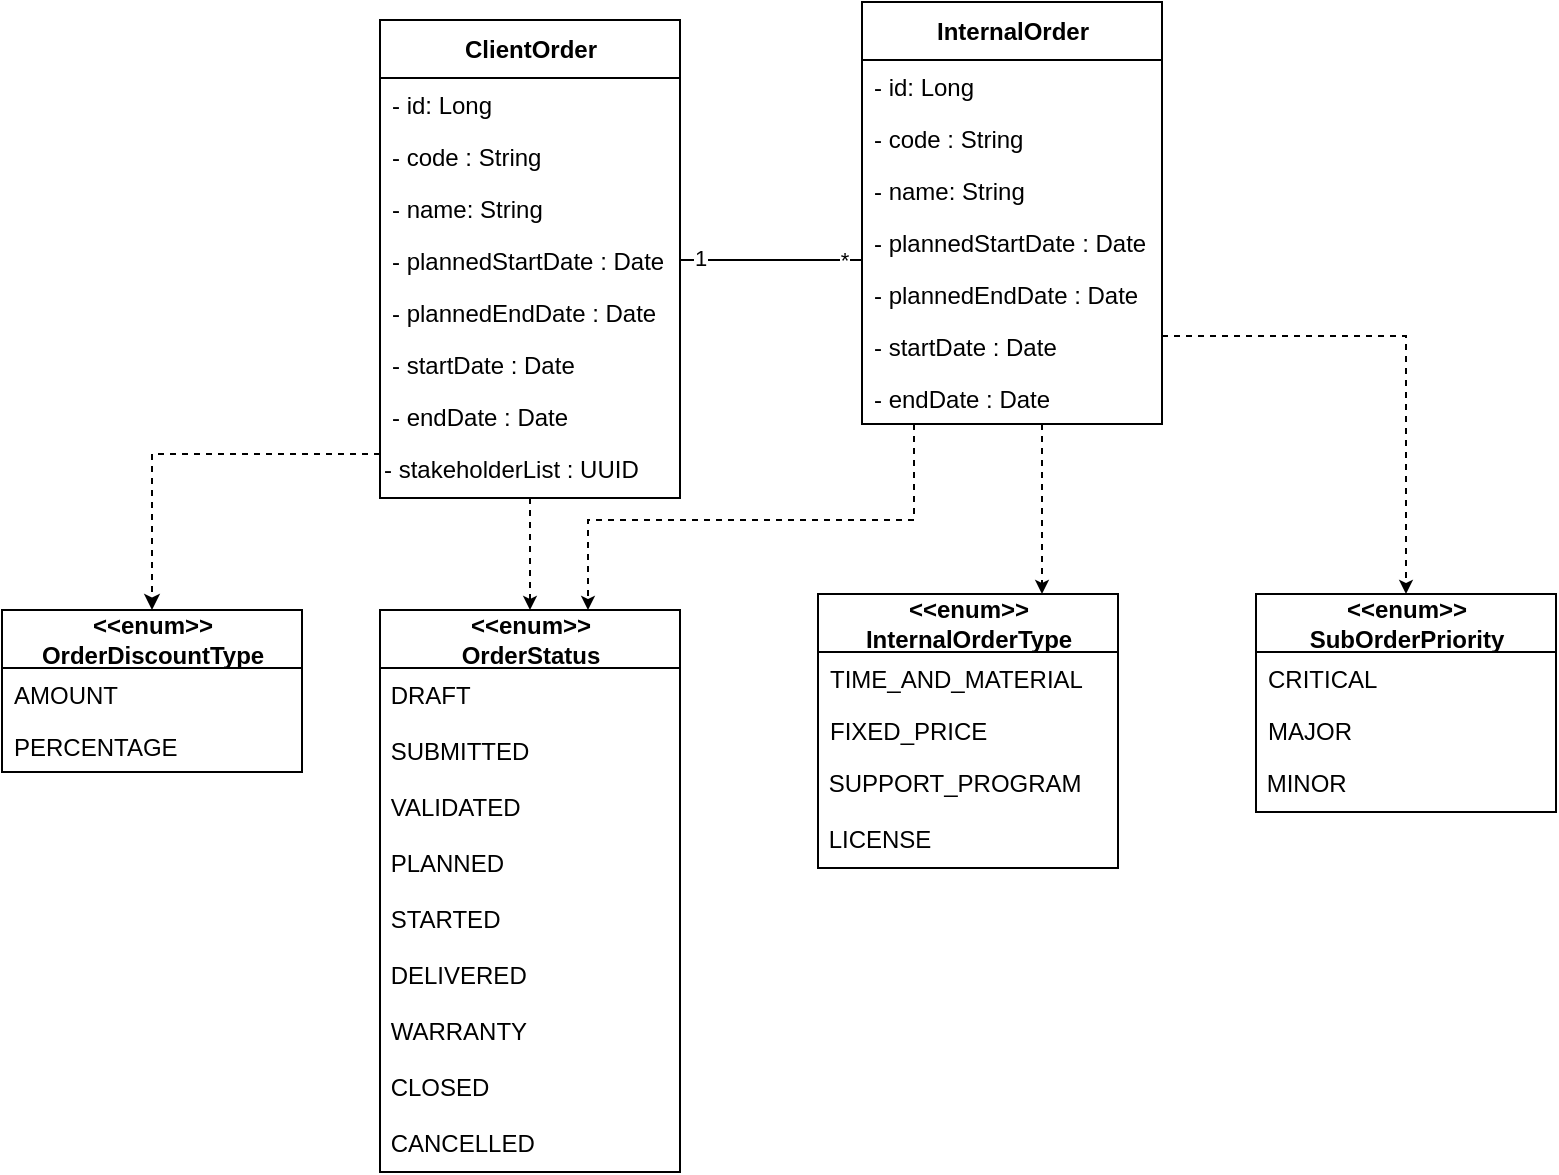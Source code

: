 <mxfile version="17.3.0" type="github">
  <diagram id="EuR3VpArMFBvW40rfFiC" name="Page-1">
    <mxGraphModel dx="850" dy="436" grid="0" gridSize="10" guides="1" tooltips="1" connect="1" arrows="1" fold="1" page="1" pageScale="1" pageWidth="827" pageHeight="1169" math="0" shadow="0">
      <root>
        <mxCell id="0" />
        <mxCell id="1" parent="0" />
        <mxCell id="rL0a_qPyrD0AK3357CQ7-1" value="&lt;b&gt;InternalOrder&lt;/b&gt;" style="swimlane;fontStyle=0;align=center;verticalAlign=middle;childLayout=stackLayout;horizontal=1;startSize=29;horizontalStack=0;resizeParent=1;resizeParentMax=0;resizeLast=0;collapsible=0;marginBottom=0;html=1;fontSize=12;labelPosition=center;verticalLabelPosition=middle;container=0;strokeColor=default;swimlaneLine=1;rounded=0;shadow=0;glass=0;sketch=0;perimeterSpacing=0;" parent="1" vertex="1">
          <mxGeometry x="453" y="203" width="150" height="211" as="geometry" />
        </mxCell>
        <mxCell id="rL0a_qPyrD0AK3357CQ7-2" value="- id: Long" style="text;strokeColor=none;fillColor=none;align=left;verticalAlign=top;spacingLeft=4;spacingRight=4;overflow=hidden;rotatable=0;points=[[0,0.5],[1,0.5]];portConstraint=eastwest;container=0;fontStyle=0" parent="rL0a_qPyrD0AK3357CQ7-1" vertex="1">
          <mxGeometry y="29" width="150" height="26" as="geometry" />
        </mxCell>
        <mxCell id="rL0a_qPyrD0AK3357CQ7-3" value="- code : String" style="text;strokeColor=none;fillColor=none;align=left;verticalAlign=top;spacingLeft=4;spacingRight=4;overflow=hidden;rotatable=0;points=[[0,0.5],[1,0.5]];portConstraint=eastwest;container=0;fontStyle=0" parent="rL0a_qPyrD0AK3357CQ7-1" vertex="1">
          <mxGeometry y="55" width="150" height="26" as="geometry" />
        </mxCell>
        <mxCell id="rL0a_qPyrD0AK3357CQ7-4" value="- name: String" style="text;strokeColor=none;fillColor=none;align=left;verticalAlign=top;spacingLeft=4;spacingRight=4;overflow=hidden;rotatable=0;points=[[0,0.5],[1,0.5]];portConstraint=eastwest;container=0;fontStyle=0" parent="rL0a_qPyrD0AK3357CQ7-1" vertex="1">
          <mxGeometry y="81" width="150" height="26" as="geometry" />
        </mxCell>
        <mxCell id="rL0a_qPyrD0AK3357CQ7-5" value="- plannedStartDate : Date" style="text;strokeColor=none;fillColor=none;align=left;verticalAlign=top;spacingLeft=4;spacingRight=4;overflow=hidden;rotatable=0;points=[[0,0.5],[1,0.5]];portConstraint=eastwest;container=0;fontStyle=0" parent="rL0a_qPyrD0AK3357CQ7-1" vertex="1">
          <mxGeometry y="107" width="150" height="26" as="geometry" />
        </mxCell>
        <mxCell id="rL0a_qPyrD0AK3357CQ7-6" value="- plannedEndDate : Date" style="text;strokeColor=none;fillColor=none;align=left;verticalAlign=top;spacingLeft=4;spacingRight=4;overflow=hidden;rotatable=0;points=[[0,0.5],[1,0.5]];portConstraint=eastwest;container=0;fontStyle=0" parent="rL0a_qPyrD0AK3357CQ7-1" vertex="1">
          <mxGeometry y="133" width="150" height="26" as="geometry" />
        </mxCell>
        <mxCell id="rL0a_qPyrD0AK3357CQ7-7" value="- startDate : Date" style="text;strokeColor=none;fillColor=none;align=left;verticalAlign=top;spacingLeft=4;spacingRight=4;overflow=hidden;rotatable=0;points=[[0,0.5],[1,0.5]];portConstraint=eastwest;container=0;fontStyle=0" parent="rL0a_qPyrD0AK3357CQ7-1" vertex="1">
          <mxGeometry y="159" width="150" height="26" as="geometry" />
        </mxCell>
        <mxCell id="rL0a_qPyrD0AK3357CQ7-8" value="- endDate : Date" style="text;strokeColor=none;fillColor=none;align=left;verticalAlign=top;spacingLeft=4;spacingRight=4;overflow=hidden;rotatable=0;points=[[0,0.5],[1,0.5]];portConstraint=eastwest;container=0;fontStyle=0" parent="rL0a_qPyrD0AK3357CQ7-1" vertex="1">
          <mxGeometry y="185" width="150" height="26" as="geometry" />
        </mxCell>
        <mxCell id="rL0a_qPyrD0AK3357CQ7-9" value="&lt;b&gt;&amp;lt;&amp;lt;enum&amp;gt;&amp;gt;&lt;br&gt;OrderStatus&lt;/b&gt;" style="swimlane;fontStyle=0;align=center;verticalAlign=middle;childLayout=stackLayout;horizontal=1;startSize=29;horizontalStack=0;resizeParent=1;resizeParentMax=0;resizeLast=0;collapsible=0;marginBottom=0;html=1;fontSize=12;labelPosition=center;verticalLabelPosition=middle;container=0;swimlaneLine=1;rounded=0;sketch=0;glass=0;" parent="1" vertex="1">
          <mxGeometry x="212" y="507" width="150" height="281" as="geometry" />
        </mxCell>
        <mxCell id="2ZZTmMsSaw752qg8GPPj-3" value="&lt;span&gt;&amp;nbsp;DRAFT&lt;/span&gt;" style="text;whiteSpace=wrap;html=1;fontStyle=0" parent="rL0a_qPyrD0AK3357CQ7-9" vertex="1">
          <mxGeometry y="29" width="150" height="28" as="geometry" />
        </mxCell>
        <mxCell id="2ZZTmMsSaw752qg8GPPj-1" value="&lt;span&gt;&amp;nbsp;SUBMITTED&lt;/span&gt;" style="text;whiteSpace=wrap;html=1;fontStyle=0" parent="rL0a_qPyrD0AK3357CQ7-9" vertex="1">
          <mxGeometry y="57" width="150" height="28" as="geometry" />
        </mxCell>
        <mxCell id="rL0a_qPyrD0AK3357CQ7-12" value="&amp;nbsp;VALIDATED" style="text;whiteSpace=wrap;html=1;fontStyle=0" parent="rL0a_qPyrD0AK3357CQ7-9" vertex="1">
          <mxGeometry y="85" width="150" height="28" as="geometry" />
        </mxCell>
        <mxCell id="rL0a_qPyrD0AK3357CQ7-13" value="&amp;nbsp;PLANNED" style="text;whiteSpace=wrap;html=1;fontStyle=0" parent="rL0a_qPyrD0AK3357CQ7-9" vertex="1">
          <mxGeometry y="113" width="150" height="28" as="geometry" />
        </mxCell>
        <mxCell id="rL0a_qPyrD0AK3357CQ7-14" value="&amp;nbsp;STARTED" style="text;whiteSpace=wrap;html=1;fontStyle=0" parent="rL0a_qPyrD0AK3357CQ7-9" vertex="1">
          <mxGeometry y="141" width="150" height="28" as="geometry" />
        </mxCell>
        <mxCell id="rL0a_qPyrD0AK3357CQ7-15" value="&amp;nbsp;DELIVERED" style="text;whiteSpace=wrap;html=1;fontStyle=0" parent="rL0a_qPyrD0AK3357CQ7-9" vertex="1">
          <mxGeometry y="169" width="150" height="28" as="geometry" />
        </mxCell>
        <mxCell id="rL0a_qPyrD0AK3357CQ7-16" value="&amp;nbsp;WARRANTY" style="text;whiteSpace=wrap;html=1;fontStyle=0" parent="rL0a_qPyrD0AK3357CQ7-9" vertex="1">
          <mxGeometry y="197" width="150" height="28" as="geometry" />
        </mxCell>
        <mxCell id="rL0a_qPyrD0AK3357CQ7-17" value="&amp;nbsp;CLOSED" style="text;whiteSpace=wrap;html=1;fontStyle=0" parent="rL0a_qPyrD0AK3357CQ7-9" vertex="1">
          <mxGeometry y="225" width="150" height="28" as="geometry" />
        </mxCell>
        <mxCell id="rL0a_qPyrD0AK3357CQ7-18" value="&amp;nbsp;CANCELLED" style="text;whiteSpace=wrap;html=1;fontStyle=0" parent="rL0a_qPyrD0AK3357CQ7-9" vertex="1">
          <mxGeometry y="253" width="150" height="28" as="geometry" />
        </mxCell>
        <mxCell id="rL0a_qPyrD0AK3357CQ7-19" value="&lt;b&gt;&amp;lt;&amp;lt;enum&amp;gt;&amp;gt;&lt;br&gt;InternalOrderType&lt;/b&gt;" style="swimlane;fontStyle=0;align=center;verticalAlign=middle;childLayout=stackLayout;horizontal=1;startSize=29;horizontalStack=0;resizeParent=1;resizeParentMax=0;resizeLast=0;collapsible=0;marginBottom=0;html=1;fontSize=12;labelPosition=center;verticalLabelPosition=middle;container=0;swimlaneLine=1;rounded=0;sketch=0;glass=0;" parent="1" vertex="1">
          <mxGeometry x="431" y="499" width="150" height="137" as="geometry" />
        </mxCell>
        <mxCell id="rL0a_qPyrD0AK3357CQ7-20" value="TIME_AND_MATERIAL" style="text;strokeColor=none;fillColor=none;align=left;verticalAlign=top;spacingLeft=4;spacingRight=4;overflow=hidden;rotatable=0;points=[[0,0.5],[1,0.5]];portConstraint=eastwest;container=0;fontStyle=0" parent="rL0a_qPyrD0AK3357CQ7-19" vertex="1">
          <mxGeometry y="29" width="150" height="26" as="geometry" />
        </mxCell>
        <mxCell id="rL0a_qPyrD0AK3357CQ7-21" value="FIXED_PRICE" style="text;strokeColor=none;fillColor=none;align=left;verticalAlign=top;spacingLeft=4;spacingRight=4;overflow=hidden;rotatable=0;points=[[0,0.5],[1,0.5]];portConstraint=eastwest;container=0;fontStyle=0" parent="rL0a_qPyrD0AK3357CQ7-19" vertex="1">
          <mxGeometry y="55" width="150" height="26" as="geometry" />
        </mxCell>
        <mxCell id="rL0a_qPyrD0AK3357CQ7-23" value="&amp;nbsp;SUPPORT_PROGRAM" style="text;whiteSpace=wrap;html=1;fontStyle=0" parent="rL0a_qPyrD0AK3357CQ7-19" vertex="1">
          <mxGeometry y="81" width="150" height="28" as="geometry" />
        </mxCell>
        <mxCell id="rL0a_qPyrD0AK3357CQ7-24" value="&amp;nbsp;LICENSE" style="text;whiteSpace=wrap;html=1;fontStyle=0" parent="rL0a_qPyrD0AK3357CQ7-19" vertex="1">
          <mxGeometry y="109" width="150" height="28" as="geometry" />
        </mxCell>
        <mxCell id="rL0a_qPyrD0AK3357CQ7-29" value="&lt;div&gt;&lt;b&gt;ClientOrder&lt;/b&gt;&lt;/div&gt;" style="swimlane;fontStyle=0;align=center;verticalAlign=middle;childLayout=stackLayout;horizontal=1;startSize=29;horizontalStack=0;resizeParent=1;resizeParentMax=0;resizeLast=0;collapsible=0;marginBottom=0;html=1;fontSize=12;labelPosition=center;verticalLabelPosition=middle;container=0;strokeColor=default;swimlaneLine=1;rounded=0;shadow=0;glass=0;sketch=0;perimeterSpacing=0;" parent="1" vertex="1">
          <mxGeometry x="212" y="212" width="150" height="239" as="geometry" />
        </mxCell>
        <mxCell id="rL0a_qPyrD0AK3357CQ7-30" value="- id: Long" style="text;strokeColor=none;fillColor=none;align=left;verticalAlign=top;spacingLeft=4;spacingRight=4;overflow=hidden;rotatable=0;points=[[0,0.5],[1,0.5]];portConstraint=eastwest;container=0;fontStyle=0" parent="rL0a_qPyrD0AK3357CQ7-29" vertex="1">
          <mxGeometry y="29" width="150" height="26" as="geometry" />
        </mxCell>
        <mxCell id="rL0a_qPyrD0AK3357CQ7-31" value="- code : String" style="text;strokeColor=none;fillColor=none;align=left;verticalAlign=top;spacingLeft=4;spacingRight=4;overflow=hidden;rotatable=0;points=[[0,0.5],[1,0.5]];portConstraint=eastwest;container=0;fontStyle=0" parent="rL0a_qPyrD0AK3357CQ7-29" vertex="1">
          <mxGeometry y="55" width="150" height="26" as="geometry" />
        </mxCell>
        <mxCell id="rL0a_qPyrD0AK3357CQ7-32" value="- name: String" style="text;strokeColor=none;fillColor=none;align=left;verticalAlign=top;spacingLeft=4;spacingRight=4;overflow=hidden;rotatable=0;points=[[0,0.5],[1,0.5]];portConstraint=eastwest;container=0;fontStyle=0" parent="rL0a_qPyrD0AK3357CQ7-29" vertex="1">
          <mxGeometry y="81" width="150" height="26" as="geometry" />
        </mxCell>
        <mxCell id="rL0a_qPyrD0AK3357CQ7-33" value="- plannedStartDate : Date" style="text;strokeColor=none;fillColor=none;align=left;verticalAlign=top;spacingLeft=4;spacingRight=4;overflow=hidden;rotatable=0;points=[[0,0.5],[1,0.5]];portConstraint=eastwest;container=0;fontStyle=0" parent="rL0a_qPyrD0AK3357CQ7-29" vertex="1">
          <mxGeometry y="107" width="150" height="26" as="geometry" />
        </mxCell>
        <mxCell id="rL0a_qPyrD0AK3357CQ7-34" value="- plannedEndDate : Date" style="text;strokeColor=none;fillColor=none;align=left;verticalAlign=top;spacingLeft=4;spacingRight=4;overflow=hidden;rotatable=0;points=[[0,0.5],[1,0.5]];portConstraint=eastwest;container=0;fontStyle=0" parent="rL0a_qPyrD0AK3357CQ7-29" vertex="1">
          <mxGeometry y="133" width="150" height="26" as="geometry" />
        </mxCell>
        <mxCell id="rL0a_qPyrD0AK3357CQ7-35" value="- startDate : Date" style="text;strokeColor=none;fillColor=none;align=left;verticalAlign=top;spacingLeft=4;spacingRight=4;overflow=hidden;rotatable=0;points=[[0,0.5],[1,0.5]];portConstraint=eastwest;container=0;fontStyle=0" parent="rL0a_qPyrD0AK3357CQ7-29" vertex="1">
          <mxGeometry y="159" width="150" height="26" as="geometry" />
        </mxCell>
        <mxCell id="rL0a_qPyrD0AK3357CQ7-36" value="- endDate : Date" style="text;strokeColor=none;fillColor=none;align=left;verticalAlign=top;spacingLeft=4;spacingRight=4;overflow=hidden;rotatable=0;points=[[0,0.5],[1,0.5]];portConstraint=eastwest;container=0;fontStyle=0" parent="rL0a_qPyrD0AK3357CQ7-29" vertex="1">
          <mxGeometry y="185" width="150" height="26" as="geometry" />
        </mxCell>
        <mxCell id="rL0a_qPyrD0AK3357CQ7-61" value="- stakeholderList : UUID" style="text;whiteSpace=wrap;html=1;" parent="rL0a_qPyrD0AK3357CQ7-29" vertex="1">
          <mxGeometry y="211" width="150" height="28" as="geometry" />
        </mxCell>
        <mxCell id="rL0a_qPyrD0AK3357CQ7-39" style="edgeStyle=orthogonalEdgeStyle;rounded=0;orthogonalLoop=1;jettySize=auto;html=1;dashed=1;endSize=4;startSize=4;fontStyle=0" parent="1" source="rL0a_qPyrD0AK3357CQ7-1" target="rL0a_qPyrD0AK3357CQ7-9" edge="1">
          <mxGeometry relative="1" as="geometry">
            <mxPoint x="396" y="496" as="targetPoint" />
            <Array as="points">
              <mxPoint x="479" y="462" />
              <mxPoint x="316" y="462" />
            </Array>
          </mxGeometry>
        </mxCell>
        <mxCell id="rL0a_qPyrD0AK3357CQ7-40" style="edgeStyle=orthogonalEdgeStyle;rounded=0;orthogonalLoop=1;jettySize=auto;html=1;dashed=1;startSize=4;endSize=4;fontStyle=0" parent="1" source="rL0a_qPyrD0AK3357CQ7-29" target="rL0a_qPyrD0AK3357CQ7-9" edge="1">
          <mxGeometry relative="1" as="geometry">
            <Array as="points">
              <mxPoint x="269" y="525" />
            </Array>
          </mxGeometry>
        </mxCell>
        <mxCell id="rL0a_qPyrD0AK3357CQ7-41" style="edgeStyle=orthogonalEdgeStyle;rounded=0;orthogonalLoop=1;jettySize=auto;html=1;dashed=1;endSize=4;startSize=4;fontStyle=0" parent="1" source="rL0a_qPyrD0AK3357CQ7-1" target="rL0a_qPyrD0AK3357CQ7-19" edge="1">
          <mxGeometry relative="1" as="geometry">
            <Array as="points">
              <mxPoint x="543" y="469" />
              <mxPoint x="543" y="469" />
            </Array>
          </mxGeometry>
        </mxCell>
        <mxCell id="rL0a_qPyrD0AK3357CQ7-42" style="edgeStyle=orthogonalEdgeStyle;rounded=0;orthogonalLoop=1;jettySize=auto;html=1;startSize=4;endSize=4;endArrow=none;endFill=0;fontStyle=0" parent="1" source="rL0a_qPyrD0AK3357CQ7-33" target="rL0a_qPyrD0AK3357CQ7-1" edge="1">
          <mxGeometry relative="1" as="geometry">
            <Array as="points">
              <mxPoint x="436" y="332" />
              <mxPoint x="436" y="332" />
            </Array>
          </mxGeometry>
        </mxCell>
        <mxCell id="rL0a_qPyrD0AK3357CQ7-43" value="*" style="edgeLabel;html=1;align=center;verticalAlign=middle;resizable=0;points=[];fontStyle=0" parent="rL0a_qPyrD0AK3357CQ7-42" vertex="1" connectable="0">
          <mxGeometry x="0.787" relative="1" as="geometry">
            <mxPoint as="offset" />
          </mxGeometry>
        </mxCell>
        <mxCell id="rL0a_qPyrD0AK3357CQ7-44" value="1" style="edgeLabel;html=1;align=center;verticalAlign=middle;resizable=0;points=[];fontStyle=0" parent="rL0a_qPyrD0AK3357CQ7-42" vertex="1" connectable="0">
          <mxGeometry x="-0.78" y="1" relative="1" as="geometry">
            <mxPoint as="offset" />
          </mxGeometry>
        </mxCell>
        <mxCell id="rL0a_qPyrD0AK3357CQ7-54" value="&lt;b&gt;&amp;lt;&amp;lt;enum&amp;gt;&amp;gt;&lt;br&gt;&lt;span style=&quot;text-align: left&quot;&gt;SubOrderPriority&lt;/span&gt;&lt;/b&gt;" style="swimlane;fontStyle=0;align=center;verticalAlign=middle;childLayout=stackLayout;horizontal=1;startSize=29;horizontalStack=0;resizeParent=1;resizeParentMax=0;resizeLast=0;collapsible=0;marginBottom=0;html=1;fontSize=12;labelPosition=center;verticalLabelPosition=middle;container=0;swimlaneLine=1;rounded=0;sketch=0;glass=0;" parent="1" vertex="1">
          <mxGeometry x="650" y="499" width="150" height="109" as="geometry" />
        </mxCell>
        <mxCell id="rL0a_qPyrD0AK3357CQ7-55" value="CRITICAL" style="text;strokeColor=none;fillColor=none;align=left;verticalAlign=top;spacingLeft=4;spacingRight=4;overflow=hidden;rotatable=0;points=[[0,0.5],[1,0.5]];portConstraint=eastwest;container=0;fontStyle=0" parent="rL0a_qPyrD0AK3357CQ7-54" vertex="1">
          <mxGeometry y="29" width="150" height="26" as="geometry" />
        </mxCell>
        <mxCell id="rL0a_qPyrD0AK3357CQ7-56" value="MAJOR" style="text;strokeColor=none;fillColor=none;align=left;verticalAlign=top;spacingLeft=4;spacingRight=4;overflow=hidden;rotatable=0;points=[[0,0.5],[1,0.5]];portConstraint=eastwest;container=0;fontStyle=0" parent="rL0a_qPyrD0AK3357CQ7-54" vertex="1">
          <mxGeometry y="55" width="150" height="26" as="geometry" />
        </mxCell>
        <mxCell id="rL0a_qPyrD0AK3357CQ7-57" value="&amp;nbsp;MINOR" style="text;whiteSpace=wrap;html=1;fontStyle=0" parent="rL0a_qPyrD0AK3357CQ7-54" vertex="1">
          <mxGeometry y="81" width="150" height="28" as="geometry" />
        </mxCell>
        <mxCell id="rL0a_qPyrD0AK3357CQ7-60" style="edgeStyle=orthogonalEdgeStyle;rounded=0;orthogonalLoop=1;jettySize=auto;html=1;endArrow=classic;endFill=1;startSize=4;endSize=4;dashed=1;" parent="1" source="rL0a_qPyrD0AK3357CQ7-1" target="rL0a_qPyrD0AK3357CQ7-54" edge="1">
          <mxGeometry relative="1" as="geometry">
            <Array as="points">
              <mxPoint x="725" y="370" />
            </Array>
          </mxGeometry>
        </mxCell>
        <mxCell id="bWaEOIjMf3KWSn0VKuWP-1" value="&lt;b&gt;&amp;lt;&amp;lt;enum&amp;gt;&amp;gt;&lt;/b&gt;&lt;br&gt;&lt;div style=&quot;text-align: left&quot;&gt;&lt;span&gt;&lt;b&gt;OrderDiscountType&lt;/b&gt;&lt;/span&gt;&lt;/div&gt;" style="swimlane;fontStyle=0;align=center;verticalAlign=middle;childLayout=stackLayout;horizontal=1;startSize=29;horizontalStack=0;resizeParent=1;resizeParentMax=0;resizeLast=0;collapsible=0;marginBottom=0;html=1;fontSize=12;labelPosition=center;verticalLabelPosition=middle;container=0;swimlaneLine=1;rounded=0;sketch=0;glass=0;" vertex="1" parent="1">
          <mxGeometry x="23" y="507" width="150" height="81" as="geometry" />
        </mxCell>
        <mxCell id="bWaEOIjMf3KWSn0VKuWP-2" value="AMOUNT" style="text;strokeColor=none;fillColor=none;align=left;verticalAlign=top;spacingLeft=4;spacingRight=4;overflow=hidden;rotatable=0;points=[[0,0.5],[1,0.5]];portConstraint=eastwest;container=0;fontStyle=0" vertex="1" parent="bWaEOIjMf3KWSn0VKuWP-1">
          <mxGeometry y="29" width="150" height="26" as="geometry" />
        </mxCell>
        <mxCell id="bWaEOIjMf3KWSn0VKuWP-3" value="PERCENTAGE" style="text;strokeColor=none;fillColor=none;align=left;verticalAlign=top;spacingLeft=4;spacingRight=4;overflow=hidden;rotatable=0;points=[[0,0.5],[1,0.5]];portConstraint=eastwest;container=0;fontStyle=0" vertex="1" parent="bWaEOIjMf3KWSn0VKuWP-1">
          <mxGeometry y="55" width="150" height="26" as="geometry" />
        </mxCell>
        <mxCell id="bWaEOIjMf3KWSn0VKuWP-5" style="edgeStyle=orthogonalEdgeStyle;rounded=0;orthogonalLoop=1;jettySize=auto;html=1;dashed=1;endSize=5;startSize=5;" edge="1" parent="1" source="rL0a_qPyrD0AK3357CQ7-29" target="bWaEOIjMf3KWSn0VKuWP-1">
          <mxGeometry relative="1" as="geometry">
            <Array as="points">
              <mxPoint x="98" y="429" />
            </Array>
          </mxGeometry>
        </mxCell>
      </root>
    </mxGraphModel>
  </diagram>
</mxfile>
